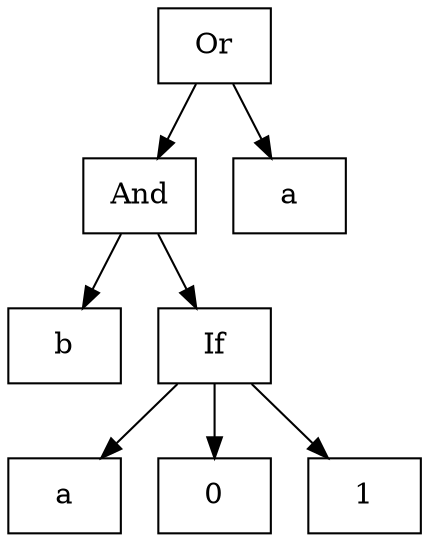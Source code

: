
// toIf1
digraph G {
    node [shape="box"];

    n0 [label="Or"];
    n0 -> n1;
    n1 [label="And"];
    n1 -> n2;
    n2 [label="b"];
    n1 -> n3;
    n3 [label="If"];
    n3 -> n4;
    n4 [label="a"];
    n3 -> n5;
    n5 [label="0"];
    n3 -> n6;
    n6 [label="1"];
    n0 -> n7;
    n7 [label="a"];
}
